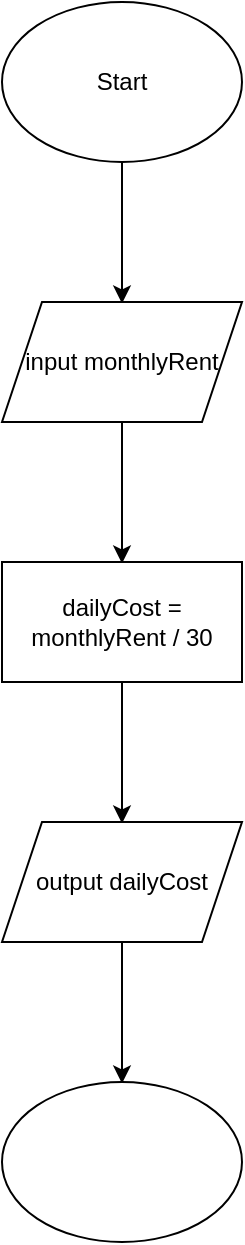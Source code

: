 <mxfile version="24.7.17">
  <diagram name="Page-1" id="bEX5YUoPlc86E5qqjUJ8">
    <mxGraphModel dx="1036" dy="606" grid="1" gridSize="10" guides="1" tooltips="1" connect="1" arrows="1" fold="1" page="1" pageScale="1" pageWidth="850" pageHeight="1100" math="0" shadow="0">
      <root>
        <mxCell id="0" />
        <mxCell id="1" parent="0" />
        <mxCell id="01YSoKq2veuG6HmHm1Ej-1" value="Start" style="ellipse;whiteSpace=wrap;html=1;" vertex="1" parent="1">
          <mxGeometry x="140" width="120" height="80" as="geometry" />
        </mxCell>
        <mxCell id="01YSoKq2veuG6HmHm1Ej-2" value="" style="endArrow=classic;html=1;rounded=0;" edge="1" parent="1" source="01YSoKq2veuG6HmHm1Ej-1">
          <mxGeometry width="50" height="50" relative="1" as="geometry">
            <mxPoint x="200" y="130" as="sourcePoint" />
            <mxPoint x="200" y="150.711" as="targetPoint" />
          </mxGeometry>
        </mxCell>
        <mxCell id="01YSoKq2veuG6HmHm1Ej-3" value="input monthlyRent" style="shape=parallelogram;perimeter=parallelogramPerimeter;whiteSpace=wrap;html=1;fixedSize=1;" vertex="1" parent="1">
          <mxGeometry x="140" y="150" width="120" height="60" as="geometry" />
        </mxCell>
        <mxCell id="01YSoKq2veuG6HmHm1Ej-4" value="" style="endArrow=classic;html=1;rounded=0;" edge="1" parent="1" source="01YSoKq2veuG6HmHm1Ej-3">
          <mxGeometry width="50" height="50" relative="1" as="geometry">
            <mxPoint x="200" y="260" as="sourcePoint" />
            <mxPoint x="200" y="280.711" as="targetPoint" />
          </mxGeometry>
        </mxCell>
        <mxCell id="01YSoKq2veuG6HmHm1Ej-5" value="dailyCost = monthlyRent / 30" style="rounded=0;whiteSpace=wrap;html=1;" vertex="1" parent="1">
          <mxGeometry x="140" y="280" width="120" height="60" as="geometry" />
        </mxCell>
        <mxCell id="01YSoKq2veuG6HmHm1Ej-6" value="" style="endArrow=classic;html=1;rounded=0;" edge="1" parent="1" source="01YSoKq2veuG6HmHm1Ej-5">
          <mxGeometry width="50" height="50" relative="1" as="geometry">
            <mxPoint x="200" y="390" as="sourcePoint" />
            <mxPoint x="200" y="410.711" as="targetPoint" />
          </mxGeometry>
        </mxCell>
        <mxCell id="01YSoKq2veuG6HmHm1Ej-7" value="output dailyCost" style="shape=parallelogram;perimeter=parallelogramPerimeter;whiteSpace=wrap;html=1;fixedSize=1;" vertex="1" parent="1">
          <mxGeometry x="140" y="410" width="120" height="60" as="geometry" />
        </mxCell>
        <mxCell id="01YSoKq2veuG6HmHm1Ej-8" value="" style="endArrow=classic;html=1;rounded=0;" edge="1" parent="1" source="01YSoKq2veuG6HmHm1Ej-7">
          <mxGeometry width="50" height="50" relative="1" as="geometry">
            <mxPoint x="200" y="520" as="sourcePoint" />
            <mxPoint x="200" y="540.711" as="targetPoint" />
          </mxGeometry>
        </mxCell>
        <mxCell id="01YSoKq2veuG6HmHm1Ej-9" value="" style="ellipse;whiteSpace=wrap;html=1;" vertex="1" parent="1">
          <mxGeometry x="140" y="540" width="120" height="80" as="geometry" />
        </mxCell>
      </root>
    </mxGraphModel>
  </diagram>
</mxfile>
